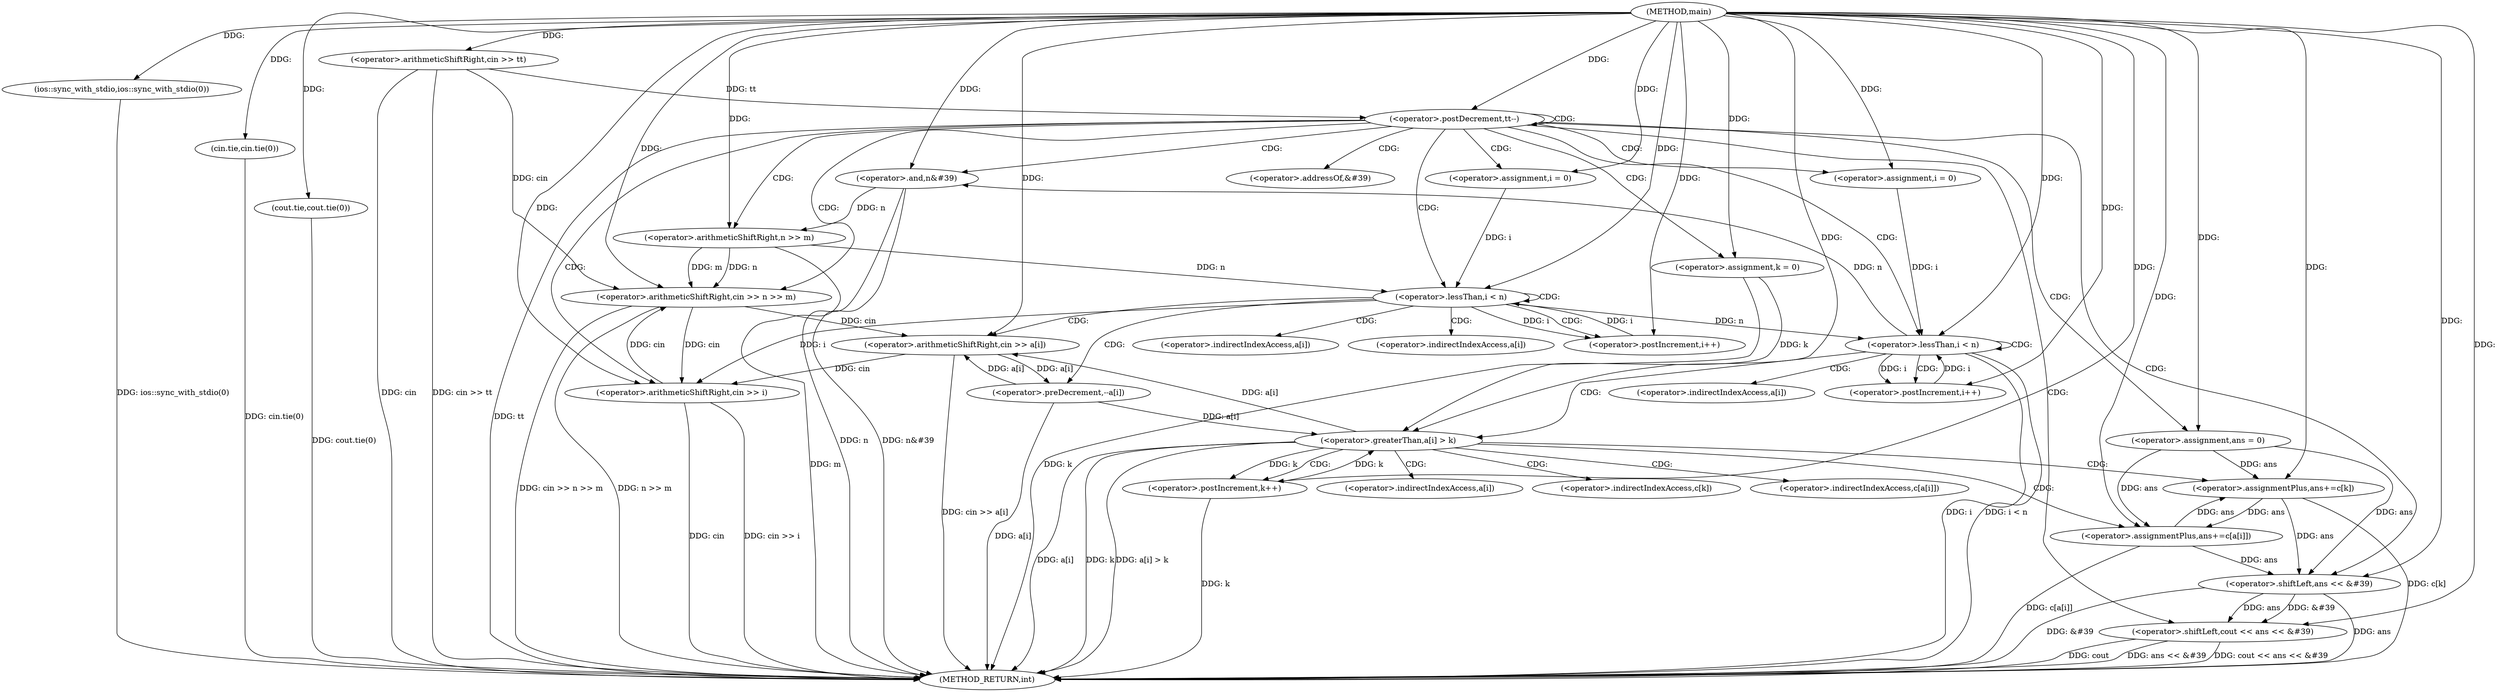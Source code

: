 digraph "main" {  
"1000101" [label = "(METHOD,main)" ]
"1000201" [label = "(METHOD_RETURN,int)" ]
"1000103" [label = "(ios::sync_with_stdio,ios::sync_with_stdio(0))" ]
"1000105" [label = "(cin.tie,cin.tie(0))" ]
"1000107" [label = "(cout.tie,cout.tie(0))" ]
"1000110" [label = "(<operator>.arithmeticShiftRight,cin >> tt)" ]
"1000114" [label = "(<operator>.postDecrement,tt--)" ]
"1000119" [label = "(<operator>.arithmeticShiftRight,cin >> n >> m)" ]
"1000147" [label = "(<operator>.arithmeticShiftRight,cin >> i)" ]
"1000151" [label = "(<operator>.assignment,ans = 0)" ]
"1000155" [label = "(<operator>.assignment,k = 0)" ]
"1000192" [label = "(<operator>.shiftLeft,cout << ans << &#39)" ]
"1000198" [label = "(<operator>.and,n&#39)" ]
"1000127" [label = "(<operator>.assignment,i = 0)" ]
"1000130" [label = "(<operator>.lessThan,i < n)" ]
"1000133" [label = "(<operator>.postIncrement,i++)" ]
"1000160" [label = "(<operator>.assignment,i = 0)" ]
"1000163" [label = "(<operator>.lessThan,i < n)" ]
"1000166" [label = "(<operator>.postIncrement,i++)" ]
"1000121" [label = "(<operator>.arithmeticShiftRight,n >> m)" ]
"1000136" [label = "(<operator>.arithmeticShiftRight,cin >> a[i])" ]
"1000141" [label = "(<operator>.preDecrement,--a[i])" ]
"1000194" [label = "(<operator>.shiftLeft,ans << &#39)" ]
"1000170" [label = "(<operator>.greaterThan,a[i] > k)" ]
"1000176" [label = "(<operator>.assignmentPlus,ans+=c[k])" ]
"1000181" [label = "(<operator>.postIncrement,k++)" ]
"1000185" [label = "(<operator>.assignmentPlus,ans+=c[a[i]])" ]
"1000196" [label = "(<operator>.addressOf,&#39)" ]
"1000138" [label = "(<operator>.indirectIndexAccess,a[i])" ]
"1000142" [label = "(<operator>.indirectIndexAccess,a[i])" ]
"1000171" [label = "(<operator>.indirectIndexAccess,a[i])" ]
"1000178" [label = "(<operator>.indirectIndexAccess,c[k])" ]
"1000187" [label = "(<operator>.indirectIndexAccess,c[a[i]])" ]
"1000189" [label = "(<operator>.indirectIndexAccess,a[i])" ]
  "1000103" -> "1000201"  [ label = "DDG: ios::sync_with_stdio(0)"] 
  "1000105" -> "1000201"  [ label = "DDG: cin.tie(0)"] 
  "1000107" -> "1000201"  [ label = "DDG: cout.tie(0)"] 
  "1000110" -> "1000201"  [ label = "DDG: cin"] 
  "1000110" -> "1000201"  [ label = "DDG: cin >> tt"] 
  "1000114" -> "1000201"  [ label = "DDG: tt"] 
  "1000121" -> "1000201"  [ label = "DDG: m"] 
  "1000119" -> "1000201"  [ label = "DDG: n >> m"] 
  "1000119" -> "1000201"  [ label = "DDG: cin >> n >> m"] 
  "1000147" -> "1000201"  [ label = "DDG: cin"] 
  "1000147" -> "1000201"  [ label = "DDG: cin >> i"] 
  "1000155" -> "1000201"  [ label = "DDG: k"] 
  "1000163" -> "1000201"  [ label = "DDG: i"] 
  "1000163" -> "1000201"  [ label = "DDG: i < n"] 
  "1000194" -> "1000201"  [ label = "DDG: ans"] 
  "1000194" -> "1000201"  [ label = "DDG: &#39"] 
  "1000192" -> "1000201"  [ label = "DDG: ans << &#39"] 
  "1000192" -> "1000201"  [ label = "DDG: cout << ans << &#39"] 
  "1000198" -> "1000201"  [ label = "DDG: n"] 
  "1000198" -> "1000201"  [ label = "DDG: n&#39"] 
  "1000170" -> "1000201"  [ label = "DDG: a[i]"] 
  "1000170" -> "1000201"  [ label = "DDG: k"] 
  "1000170" -> "1000201"  [ label = "DDG: a[i] > k"] 
  "1000185" -> "1000201"  [ label = "DDG: c[a[i]]"] 
  "1000176" -> "1000201"  [ label = "DDG: c[k]"] 
  "1000181" -> "1000201"  [ label = "DDG: k"] 
  "1000136" -> "1000201"  [ label = "DDG: cin >> a[i]"] 
  "1000141" -> "1000201"  [ label = "DDG: a[i]"] 
  "1000192" -> "1000201"  [ label = "DDG: cout"] 
  "1000101" -> "1000103"  [ label = "DDG: "] 
  "1000101" -> "1000105"  [ label = "DDG: "] 
  "1000101" -> "1000107"  [ label = "DDG: "] 
  "1000101" -> "1000110"  [ label = "DDG: "] 
  "1000110" -> "1000114"  [ label = "DDG: tt"] 
  "1000101" -> "1000114"  [ label = "DDG: "] 
  "1000101" -> "1000151"  [ label = "DDG: "] 
  "1000101" -> "1000155"  [ label = "DDG: "] 
  "1000110" -> "1000119"  [ label = "DDG: cin"] 
  "1000147" -> "1000119"  [ label = "DDG: cin"] 
  "1000101" -> "1000119"  [ label = "DDG: "] 
  "1000121" -> "1000119"  [ label = "DDG: m"] 
  "1000121" -> "1000119"  [ label = "DDG: n"] 
  "1000101" -> "1000127"  [ label = "DDG: "] 
  "1000119" -> "1000147"  [ label = "DDG: cin"] 
  "1000136" -> "1000147"  [ label = "DDG: cin"] 
  "1000101" -> "1000147"  [ label = "DDG: "] 
  "1000130" -> "1000147"  [ label = "DDG: i"] 
  "1000101" -> "1000160"  [ label = "DDG: "] 
  "1000101" -> "1000192"  [ label = "DDG: "] 
  "1000194" -> "1000192"  [ label = "DDG: ans"] 
  "1000194" -> "1000192"  [ label = "DDG: &#39"] 
  "1000163" -> "1000198"  [ label = "DDG: n"] 
  "1000101" -> "1000198"  [ label = "DDG: "] 
  "1000198" -> "1000121"  [ label = "DDG: n"] 
  "1000101" -> "1000121"  [ label = "DDG: "] 
  "1000127" -> "1000130"  [ label = "DDG: i"] 
  "1000133" -> "1000130"  [ label = "DDG: i"] 
  "1000101" -> "1000130"  [ label = "DDG: "] 
  "1000121" -> "1000130"  [ label = "DDG: n"] 
  "1000130" -> "1000133"  [ label = "DDG: i"] 
  "1000101" -> "1000133"  [ label = "DDG: "] 
  "1000160" -> "1000163"  [ label = "DDG: i"] 
  "1000166" -> "1000163"  [ label = "DDG: i"] 
  "1000101" -> "1000163"  [ label = "DDG: "] 
  "1000130" -> "1000163"  [ label = "DDG: n"] 
  "1000163" -> "1000166"  [ label = "DDG: i"] 
  "1000101" -> "1000166"  [ label = "DDG: "] 
  "1000151" -> "1000194"  [ label = "DDG: ans"] 
  "1000185" -> "1000194"  [ label = "DDG: ans"] 
  "1000176" -> "1000194"  [ label = "DDG: ans"] 
  "1000101" -> "1000194"  [ label = "DDG: "] 
  "1000119" -> "1000136"  [ label = "DDG: cin"] 
  "1000101" -> "1000136"  [ label = "DDG: "] 
  "1000170" -> "1000136"  [ label = "DDG: a[i]"] 
  "1000141" -> "1000136"  [ label = "DDG: a[i]"] 
  "1000136" -> "1000141"  [ label = "DDG: a[i]"] 
  "1000141" -> "1000170"  [ label = "DDG: a[i]"] 
  "1000155" -> "1000170"  [ label = "DDG: k"] 
  "1000181" -> "1000170"  [ label = "DDG: k"] 
  "1000101" -> "1000170"  [ label = "DDG: "] 
  "1000151" -> "1000176"  [ label = "DDG: ans"] 
  "1000185" -> "1000176"  [ label = "DDG: ans"] 
  "1000101" -> "1000176"  [ label = "DDG: "] 
  "1000170" -> "1000181"  [ label = "DDG: k"] 
  "1000101" -> "1000181"  [ label = "DDG: "] 
  "1000151" -> "1000185"  [ label = "DDG: ans"] 
  "1000176" -> "1000185"  [ label = "DDG: ans"] 
  "1000101" -> "1000185"  [ label = "DDG: "] 
  "1000114" -> "1000127"  [ label = "CDG: "] 
  "1000114" -> "1000119"  [ label = "CDG: "] 
  "1000114" -> "1000114"  [ label = "CDG: "] 
  "1000114" -> "1000196"  [ label = "CDG: "] 
  "1000114" -> "1000163"  [ label = "CDG: "] 
  "1000114" -> "1000121"  [ label = "CDG: "] 
  "1000114" -> "1000155"  [ label = "CDG: "] 
  "1000114" -> "1000147"  [ label = "CDG: "] 
  "1000114" -> "1000151"  [ label = "CDG: "] 
  "1000114" -> "1000160"  [ label = "CDG: "] 
  "1000114" -> "1000194"  [ label = "CDG: "] 
  "1000114" -> "1000192"  [ label = "CDG: "] 
  "1000114" -> "1000130"  [ label = "CDG: "] 
  "1000114" -> "1000198"  [ label = "CDG: "] 
  "1000130" -> "1000142"  [ label = "CDG: "] 
  "1000130" -> "1000141"  [ label = "CDG: "] 
  "1000130" -> "1000133"  [ label = "CDG: "] 
  "1000130" -> "1000136"  [ label = "CDG: "] 
  "1000130" -> "1000130"  [ label = "CDG: "] 
  "1000130" -> "1000138"  [ label = "CDG: "] 
  "1000163" -> "1000166"  [ label = "CDG: "] 
  "1000163" -> "1000163"  [ label = "CDG: "] 
  "1000163" -> "1000170"  [ label = "CDG: "] 
  "1000163" -> "1000171"  [ label = "CDG: "] 
  "1000170" -> "1000189"  [ label = "CDG: "] 
  "1000170" -> "1000178"  [ label = "CDG: "] 
  "1000170" -> "1000176"  [ label = "CDG: "] 
  "1000170" -> "1000187"  [ label = "CDG: "] 
  "1000170" -> "1000181"  [ label = "CDG: "] 
  "1000170" -> "1000185"  [ label = "CDG: "] 
}
